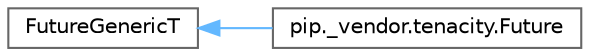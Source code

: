 digraph "Graphical Class Hierarchy"
{
 // LATEX_PDF_SIZE
  bgcolor="transparent";
  edge [fontname=Helvetica,fontsize=10,labelfontname=Helvetica,labelfontsize=10];
  node [fontname=Helvetica,fontsize=10,shape=box,height=0.2,width=0.4];
  rankdir="LR";
  Node0 [id="Node000000",label="FutureGenericT",height=0.2,width=0.4,color="grey40", fillcolor="white", style="filled",URL="$db/d64/classFutureGenericT.html",tooltip=" "];
  Node0 -> Node1 [id="edge3463_Node000000_Node000001",dir="back",color="steelblue1",style="solid",tooltip=" "];
  Node1 [id="Node000001",label="pip._vendor.tenacity.Future",height=0.2,width=0.4,color="grey40", fillcolor="white", style="filled",URL="$d2/d2b/classpip_1_1__vendor_1_1tenacity_1_1Future.html",tooltip=" "];
}
